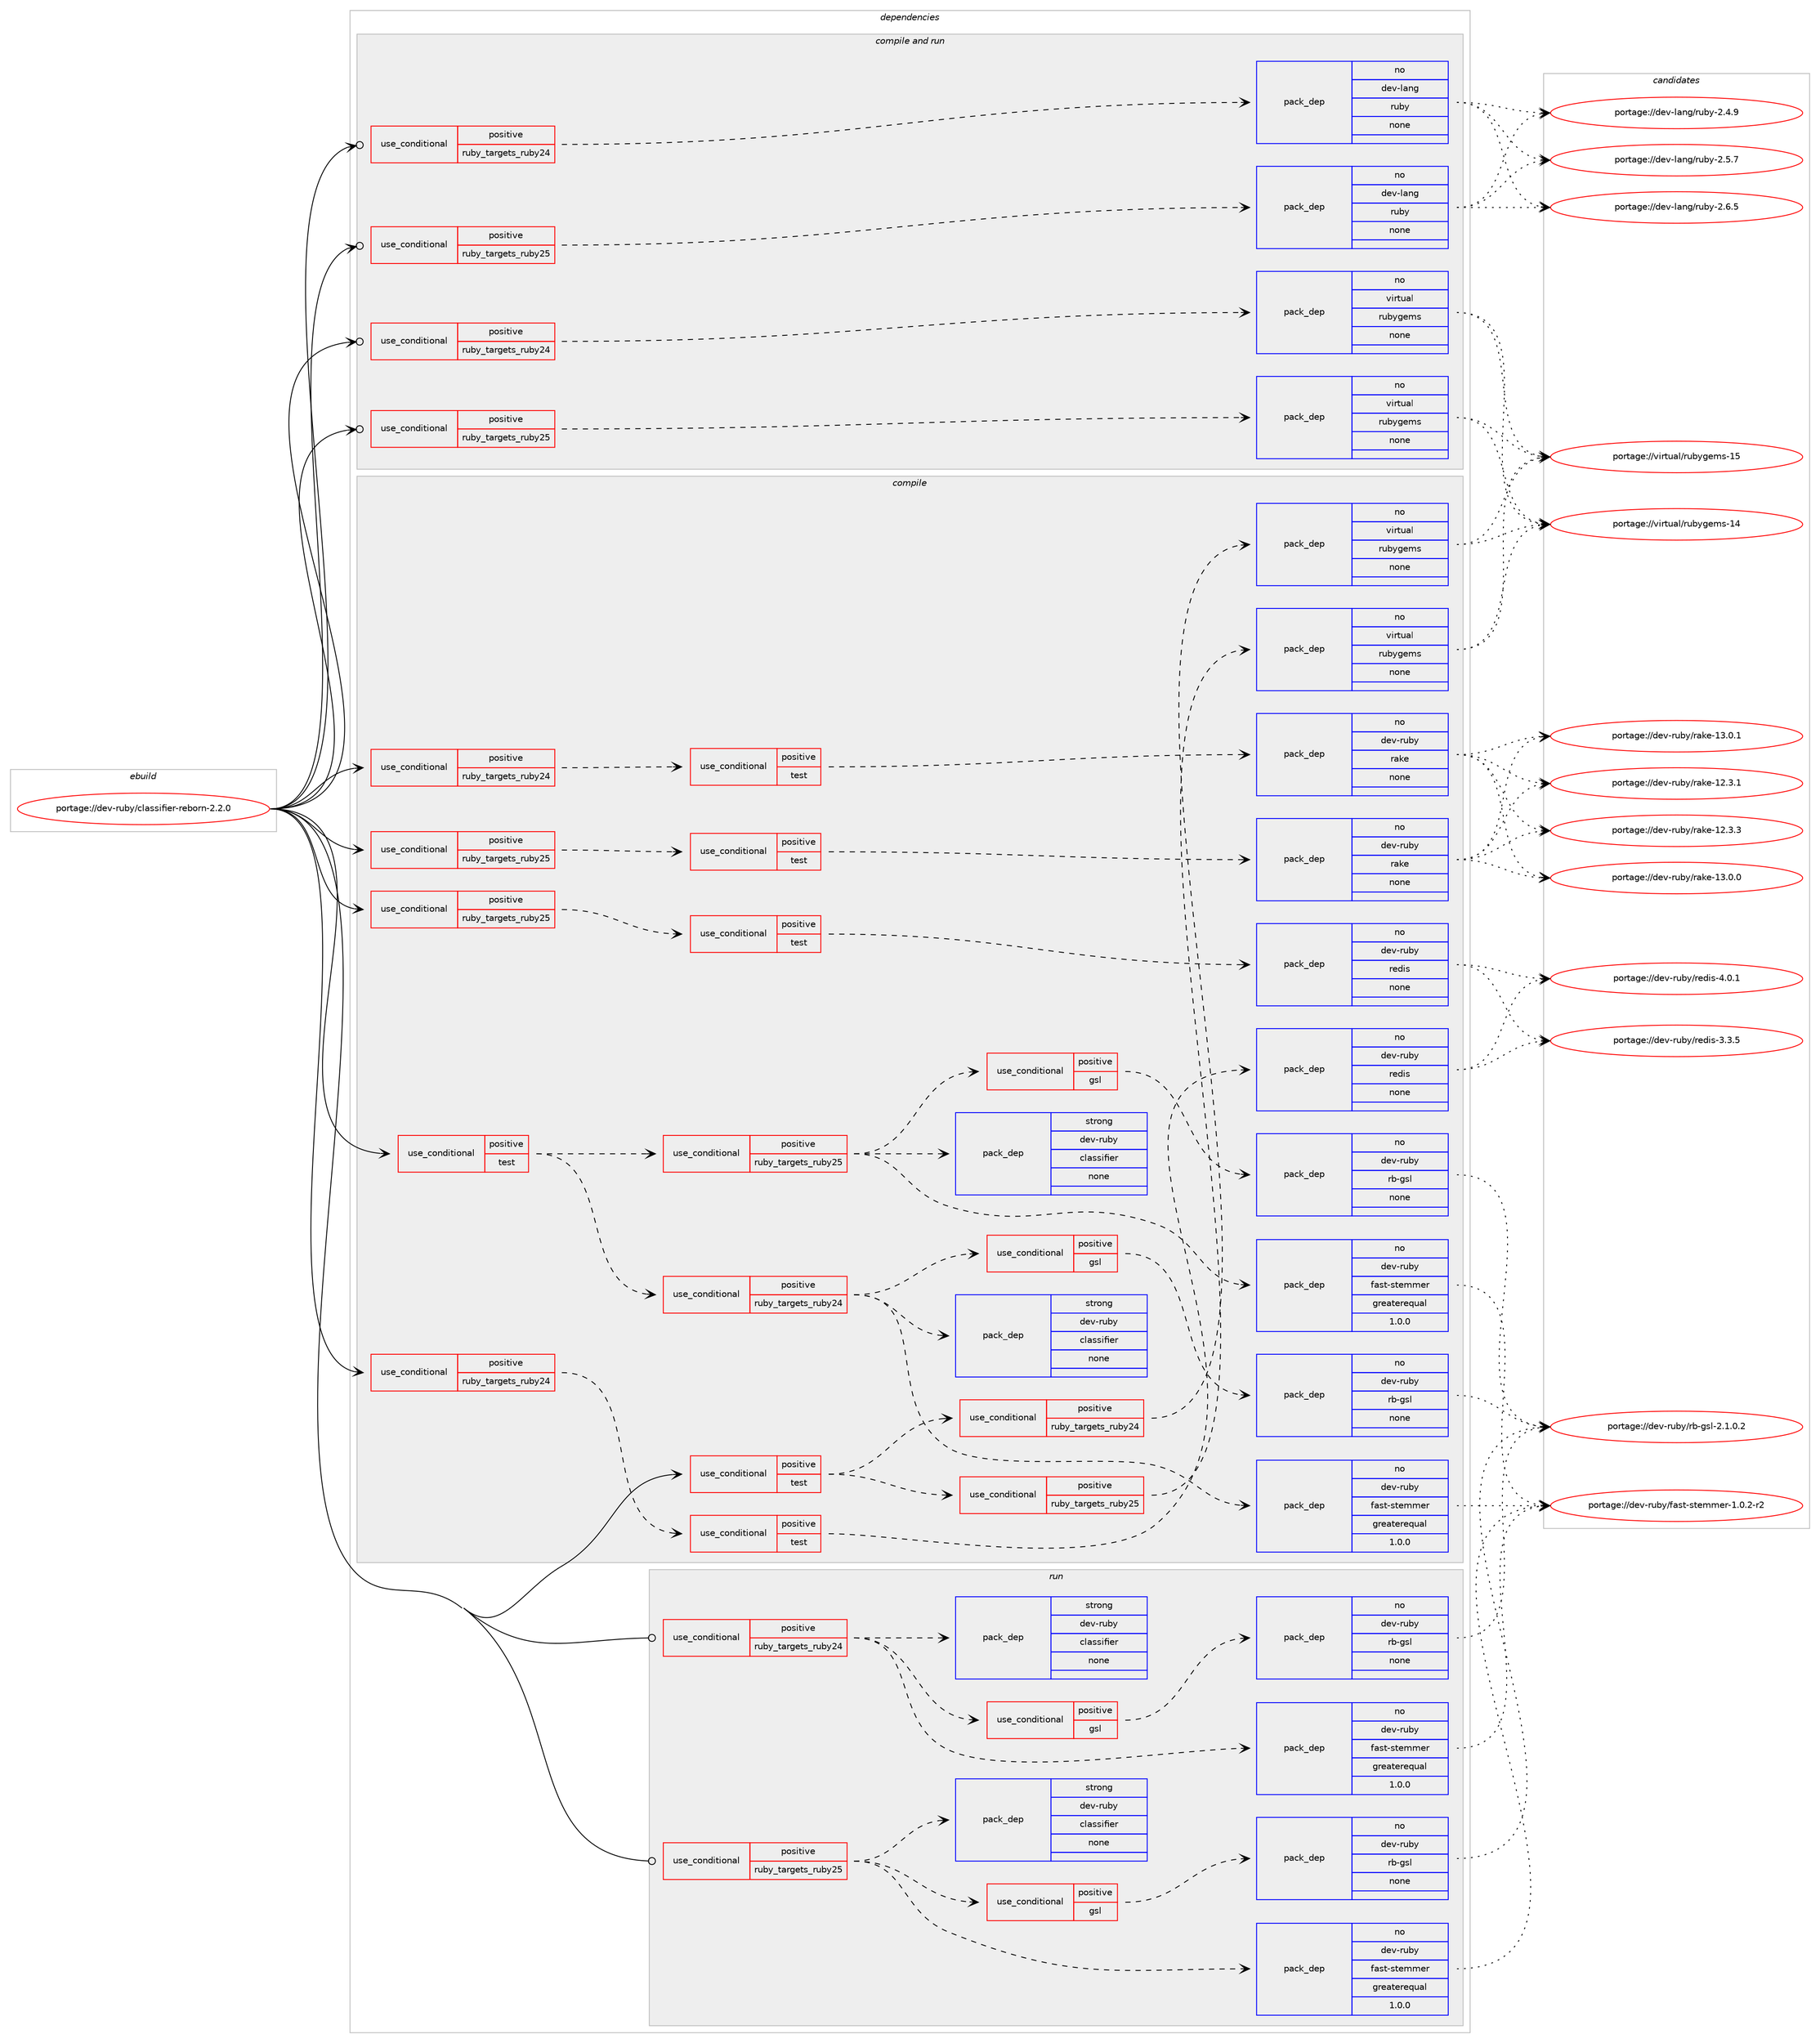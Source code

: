 digraph prolog {

# *************
# Graph options
# *************

newrank=true;
concentrate=true;
compound=true;
graph [rankdir=LR,fontname=Helvetica,fontsize=10,ranksep=1.5];#, ranksep=2.5, nodesep=0.2];
edge  [arrowhead=vee];
node  [fontname=Helvetica,fontsize=10];

# **********
# The ebuild
# **********

subgraph cluster_leftcol {
color=gray;
rank=same;
label=<<i>ebuild</i>>;
id [label="portage://dev-ruby/classifier-reborn-2.2.0", color=red, width=4, href="../dev-ruby/classifier-reborn-2.2.0.svg"];
}

# ****************
# The dependencies
# ****************

subgraph cluster_midcol {
color=gray;
label=<<i>dependencies</i>>;
subgraph cluster_compile {
fillcolor="#eeeeee";
style=filled;
label=<<i>compile</i>>;
subgraph cond49286 {
dependency215667 [label=<<TABLE BORDER="0" CELLBORDER="1" CELLSPACING="0" CELLPADDING="4"><TR><TD ROWSPAN="3" CELLPADDING="10">use_conditional</TD></TR><TR><TD>positive</TD></TR><TR><TD>ruby_targets_ruby24</TD></TR></TABLE>>, shape=none, color=red];
subgraph cond49287 {
dependency215668 [label=<<TABLE BORDER="0" CELLBORDER="1" CELLSPACING="0" CELLPADDING="4"><TR><TD ROWSPAN="3" CELLPADDING="10">use_conditional</TD></TR><TR><TD>positive</TD></TR><TR><TD>test</TD></TR></TABLE>>, shape=none, color=red];
subgraph pack162900 {
dependency215669 [label=<<TABLE BORDER="0" CELLBORDER="1" CELLSPACING="0" CELLPADDING="4" WIDTH="220"><TR><TD ROWSPAN="6" CELLPADDING="30">pack_dep</TD></TR><TR><TD WIDTH="110">no</TD></TR><TR><TD>dev-ruby</TD></TR><TR><TD>rake</TD></TR><TR><TD>none</TD></TR><TR><TD></TD></TR></TABLE>>, shape=none, color=blue];
}
dependency215668:e -> dependency215669:w [weight=20,style="dashed",arrowhead="vee"];
}
dependency215667:e -> dependency215668:w [weight=20,style="dashed",arrowhead="vee"];
}
id:e -> dependency215667:w [weight=20,style="solid",arrowhead="vee"];
subgraph cond49288 {
dependency215670 [label=<<TABLE BORDER="0" CELLBORDER="1" CELLSPACING="0" CELLPADDING="4"><TR><TD ROWSPAN="3" CELLPADDING="10">use_conditional</TD></TR><TR><TD>positive</TD></TR><TR><TD>ruby_targets_ruby24</TD></TR></TABLE>>, shape=none, color=red];
subgraph cond49289 {
dependency215671 [label=<<TABLE BORDER="0" CELLBORDER="1" CELLSPACING="0" CELLPADDING="4"><TR><TD ROWSPAN="3" CELLPADDING="10">use_conditional</TD></TR><TR><TD>positive</TD></TR><TR><TD>test</TD></TR></TABLE>>, shape=none, color=red];
subgraph pack162901 {
dependency215672 [label=<<TABLE BORDER="0" CELLBORDER="1" CELLSPACING="0" CELLPADDING="4" WIDTH="220"><TR><TD ROWSPAN="6" CELLPADDING="30">pack_dep</TD></TR><TR><TD WIDTH="110">no</TD></TR><TR><TD>dev-ruby</TD></TR><TR><TD>redis</TD></TR><TR><TD>none</TD></TR><TR><TD></TD></TR></TABLE>>, shape=none, color=blue];
}
dependency215671:e -> dependency215672:w [weight=20,style="dashed",arrowhead="vee"];
}
dependency215670:e -> dependency215671:w [weight=20,style="dashed",arrowhead="vee"];
}
id:e -> dependency215670:w [weight=20,style="solid",arrowhead="vee"];
subgraph cond49290 {
dependency215673 [label=<<TABLE BORDER="0" CELLBORDER="1" CELLSPACING="0" CELLPADDING="4"><TR><TD ROWSPAN="3" CELLPADDING="10">use_conditional</TD></TR><TR><TD>positive</TD></TR><TR><TD>ruby_targets_ruby25</TD></TR></TABLE>>, shape=none, color=red];
subgraph cond49291 {
dependency215674 [label=<<TABLE BORDER="0" CELLBORDER="1" CELLSPACING="0" CELLPADDING="4"><TR><TD ROWSPAN="3" CELLPADDING="10">use_conditional</TD></TR><TR><TD>positive</TD></TR><TR><TD>test</TD></TR></TABLE>>, shape=none, color=red];
subgraph pack162902 {
dependency215675 [label=<<TABLE BORDER="0" CELLBORDER="1" CELLSPACING="0" CELLPADDING="4" WIDTH="220"><TR><TD ROWSPAN="6" CELLPADDING="30">pack_dep</TD></TR><TR><TD WIDTH="110">no</TD></TR><TR><TD>dev-ruby</TD></TR><TR><TD>rake</TD></TR><TR><TD>none</TD></TR><TR><TD></TD></TR></TABLE>>, shape=none, color=blue];
}
dependency215674:e -> dependency215675:w [weight=20,style="dashed",arrowhead="vee"];
}
dependency215673:e -> dependency215674:w [weight=20,style="dashed",arrowhead="vee"];
}
id:e -> dependency215673:w [weight=20,style="solid",arrowhead="vee"];
subgraph cond49292 {
dependency215676 [label=<<TABLE BORDER="0" CELLBORDER="1" CELLSPACING="0" CELLPADDING="4"><TR><TD ROWSPAN="3" CELLPADDING="10">use_conditional</TD></TR><TR><TD>positive</TD></TR><TR><TD>ruby_targets_ruby25</TD></TR></TABLE>>, shape=none, color=red];
subgraph cond49293 {
dependency215677 [label=<<TABLE BORDER="0" CELLBORDER="1" CELLSPACING="0" CELLPADDING="4"><TR><TD ROWSPAN="3" CELLPADDING="10">use_conditional</TD></TR><TR><TD>positive</TD></TR><TR><TD>test</TD></TR></TABLE>>, shape=none, color=red];
subgraph pack162903 {
dependency215678 [label=<<TABLE BORDER="0" CELLBORDER="1" CELLSPACING="0" CELLPADDING="4" WIDTH="220"><TR><TD ROWSPAN="6" CELLPADDING="30">pack_dep</TD></TR><TR><TD WIDTH="110">no</TD></TR><TR><TD>dev-ruby</TD></TR><TR><TD>redis</TD></TR><TR><TD>none</TD></TR><TR><TD></TD></TR></TABLE>>, shape=none, color=blue];
}
dependency215677:e -> dependency215678:w [weight=20,style="dashed",arrowhead="vee"];
}
dependency215676:e -> dependency215677:w [weight=20,style="dashed",arrowhead="vee"];
}
id:e -> dependency215676:w [weight=20,style="solid",arrowhead="vee"];
subgraph cond49294 {
dependency215679 [label=<<TABLE BORDER="0" CELLBORDER="1" CELLSPACING="0" CELLPADDING="4"><TR><TD ROWSPAN="3" CELLPADDING="10">use_conditional</TD></TR><TR><TD>positive</TD></TR><TR><TD>test</TD></TR></TABLE>>, shape=none, color=red];
subgraph cond49295 {
dependency215680 [label=<<TABLE BORDER="0" CELLBORDER="1" CELLSPACING="0" CELLPADDING="4"><TR><TD ROWSPAN="3" CELLPADDING="10">use_conditional</TD></TR><TR><TD>positive</TD></TR><TR><TD>ruby_targets_ruby24</TD></TR></TABLE>>, shape=none, color=red];
subgraph pack162904 {
dependency215681 [label=<<TABLE BORDER="0" CELLBORDER="1" CELLSPACING="0" CELLPADDING="4" WIDTH="220"><TR><TD ROWSPAN="6" CELLPADDING="30">pack_dep</TD></TR><TR><TD WIDTH="110">no</TD></TR><TR><TD>dev-ruby</TD></TR><TR><TD>fast-stemmer</TD></TR><TR><TD>greaterequal</TD></TR><TR><TD>1.0.0</TD></TR></TABLE>>, shape=none, color=blue];
}
dependency215680:e -> dependency215681:w [weight=20,style="dashed",arrowhead="vee"];
subgraph pack162905 {
dependency215682 [label=<<TABLE BORDER="0" CELLBORDER="1" CELLSPACING="0" CELLPADDING="4" WIDTH="220"><TR><TD ROWSPAN="6" CELLPADDING="30">pack_dep</TD></TR><TR><TD WIDTH="110">strong</TD></TR><TR><TD>dev-ruby</TD></TR><TR><TD>classifier</TD></TR><TR><TD>none</TD></TR><TR><TD></TD></TR></TABLE>>, shape=none, color=blue];
}
dependency215680:e -> dependency215682:w [weight=20,style="dashed",arrowhead="vee"];
subgraph cond49296 {
dependency215683 [label=<<TABLE BORDER="0" CELLBORDER="1" CELLSPACING="0" CELLPADDING="4"><TR><TD ROWSPAN="3" CELLPADDING="10">use_conditional</TD></TR><TR><TD>positive</TD></TR><TR><TD>gsl</TD></TR></TABLE>>, shape=none, color=red];
subgraph pack162906 {
dependency215684 [label=<<TABLE BORDER="0" CELLBORDER="1" CELLSPACING="0" CELLPADDING="4" WIDTH="220"><TR><TD ROWSPAN="6" CELLPADDING="30">pack_dep</TD></TR><TR><TD WIDTH="110">no</TD></TR><TR><TD>dev-ruby</TD></TR><TR><TD>rb-gsl</TD></TR><TR><TD>none</TD></TR><TR><TD></TD></TR></TABLE>>, shape=none, color=blue];
}
dependency215683:e -> dependency215684:w [weight=20,style="dashed",arrowhead="vee"];
}
dependency215680:e -> dependency215683:w [weight=20,style="dashed",arrowhead="vee"];
}
dependency215679:e -> dependency215680:w [weight=20,style="dashed",arrowhead="vee"];
subgraph cond49297 {
dependency215685 [label=<<TABLE BORDER="0" CELLBORDER="1" CELLSPACING="0" CELLPADDING="4"><TR><TD ROWSPAN="3" CELLPADDING="10">use_conditional</TD></TR><TR><TD>positive</TD></TR><TR><TD>ruby_targets_ruby25</TD></TR></TABLE>>, shape=none, color=red];
subgraph pack162907 {
dependency215686 [label=<<TABLE BORDER="0" CELLBORDER="1" CELLSPACING="0" CELLPADDING="4" WIDTH="220"><TR><TD ROWSPAN="6" CELLPADDING="30">pack_dep</TD></TR><TR><TD WIDTH="110">no</TD></TR><TR><TD>dev-ruby</TD></TR><TR><TD>fast-stemmer</TD></TR><TR><TD>greaterequal</TD></TR><TR><TD>1.0.0</TD></TR></TABLE>>, shape=none, color=blue];
}
dependency215685:e -> dependency215686:w [weight=20,style="dashed",arrowhead="vee"];
subgraph pack162908 {
dependency215687 [label=<<TABLE BORDER="0" CELLBORDER="1" CELLSPACING="0" CELLPADDING="4" WIDTH="220"><TR><TD ROWSPAN="6" CELLPADDING="30">pack_dep</TD></TR><TR><TD WIDTH="110">strong</TD></TR><TR><TD>dev-ruby</TD></TR><TR><TD>classifier</TD></TR><TR><TD>none</TD></TR><TR><TD></TD></TR></TABLE>>, shape=none, color=blue];
}
dependency215685:e -> dependency215687:w [weight=20,style="dashed",arrowhead="vee"];
subgraph cond49298 {
dependency215688 [label=<<TABLE BORDER="0" CELLBORDER="1" CELLSPACING="0" CELLPADDING="4"><TR><TD ROWSPAN="3" CELLPADDING="10">use_conditional</TD></TR><TR><TD>positive</TD></TR><TR><TD>gsl</TD></TR></TABLE>>, shape=none, color=red];
subgraph pack162909 {
dependency215689 [label=<<TABLE BORDER="0" CELLBORDER="1" CELLSPACING="0" CELLPADDING="4" WIDTH="220"><TR><TD ROWSPAN="6" CELLPADDING="30">pack_dep</TD></TR><TR><TD WIDTH="110">no</TD></TR><TR><TD>dev-ruby</TD></TR><TR><TD>rb-gsl</TD></TR><TR><TD>none</TD></TR><TR><TD></TD></TR></TABLE>>, shape=none, color=blue];
}
dependency215688:e -> dependency215689:w [weight=20,style="dashed",arrowhead="vee"];
}
dependency215685:e -> dependency215688:w [weight=20,style="dashed",arrowhead="vee"];
}
dependency215679:e -> dependency215685:w [weight=20,style="dashed",arrowhead="vee"];
}
id:e -> dependency215679:w [weight=20,style="solid",arrowhead="vee"];
subgraph cond49299 {
dependency215690 [label=<<TABLE BORDER="0" CELLBORDER="1" CELLSPACING="0" CELLPADDING="4"><TR><TD ROWSPAN="3" CELLPADDING="10">use_conditional</TD></TR><TR><TD>positive</TD></TR><TR><TD>test</TD></TR></TABLE>>, shape=none, color=red];
subgraph cond49300 {
dependency215691 [label=<<TABLE BORDER="0" CELLBORDER="1" CELLSPACING="0" CELLPADDING="4"><TR><TD ROWSPAN="3" CELLPADDING="10">use_conditional</TD></TR><TR><TD>positive</TD></TR><TR><TD>ruby_targets_ruby24</TD></TR></TABLE>>, shape=none, color=red];
subgraph pack162910 {
dependency215692 [label=<<TABLE BORDER="0" CELLBORDER="1" CELLSPACING="0" CELLPADDING="4" WIDTH="220"><TR><TD ROWSPAN="6" CELLPADDING="30">pack_dep</TD></TR><TR><TD WIDTH="110">no</TD></TR><TR><TD>virtual</TD></TR><TR><TD>rubygems</TD></TR><TR><TD>none</TD></TR><TR><TD></TD></TR></TABLE>>, shape=none, color=blue];
}
dependency215691:e -> dependency215692:w [weight=20,style="dashed",arrowhead="vee"];
}
dependency215690:e -> dependency215691:w [weight=20,style="dashed",arrowhead="vee"];
subgraph cond49301 {
dependency215693 [label=<<TABLE BORDER="0" CELLBORDER="1" CELLSPACING="0" CELLPADDING="4"><TR><TD ROWSPAN="3" CELLPADDING="10">use_conditional</TD></TR><TR><TD>positive</TD></TR><TR><TD>ruby_targets_ruby25</TD></TR></TABLE>>, shape=none, color=red];
subgraph pack162911 {
dependency215694 [label=<<TABLE BORDER="0" CELLBORDER="1" CELLSPACING="0" CELLPADDING="4" WIDTH="220"><TR><TD ROWSPAN="6" CELLPADDING="30">pack_dep</TD></TR><TR><TD WIDTH="110">no</TD></TR><TR><TD>virtual</TD></TR><TR><TD>rubygems</TD></TR><TR><TD>none</TD></TR><TR><TD></TD></TR></TABLE>>, shape=none, color=blue];
}
dependency215693:e -> dependency215694:w [weight=20,style="dashed",arrowhead="vee"];
}
dependency215690:e -> dependency215693:w [weight=20,style="dashed",arrowhead="vee"];
}
id:e -> dependency215690:w [weight=20,style="solid",arrowhead="vee"];
}
subgraph cluster_compileandrun {
fillcolor="#eeeeee";
style=filled;
label=<<i>compile and run</i>>;
subgraph cond49302 {
dependency215695 [label=<<TABLE BORDER="0" CELLBORDER="1" CELLSPACING="0" CELLPADDING="4"><TR><TD ROWSPAN="3" CELLPADDING="10">use_conditional</TD></TR><TR><TD>positive</TD></TR><TR><TD>ruby_targets_ruby24</TD></TR></TABLE>>, shape=none, color=red];
subgraph pack162912 {
dependency215696 [label=<<TABLE BORDER="0" CELLBORDER="1" CELLSPACING="0" CELLPADDING="4" WIDTH="220"><TR><TD ROWSPAN="6" CELLPADDING="30">pack_dep</TD></TR><TR><TD WIDTH="110">no</TD></TR><TR><TD>dev-lang</TD></TR><TR><TD>ruby</TD></TR><TR><TD>none</TD></TR><TR><TD></TD></TR></TABLE>>, shape=none, color=blue];
}
dependency215695:e -> dependency215696:w [weight=20,style="dashed",arrowhead="vee"];
}
id:e -> dependency215695:w [weight=20,style="solid",arrowhead="odotvee"];
subgraph cond49303 {
dependency215697 [label=<<TABLE BORDER="0" CELLBORDER="1" CELLSPACING="0" CELLPADDING="4"><TR><TD ROWSPAN="3" CELLPADDING="10">use_conditional</TD></TR><TR><TD>positive</TD></TR><TR><TD>ruby_targets_ruby24</TD></TR></TABLE>>, shape=none, color=red];
subgraph pack162913 {
dependency215698 [label=<<TABLE BORDER="0" CELLBORDER="1" CELLSPACING="0" CELLPADDING="4" WIDTH="220"><TR><TD ROWSPAN="6" CELLPADDING="30">pack_dep</TD></TR><TR><TD WIDTH="110">no</TD></TR><TR><TD>virtual</TD></TR><TR><TD>rubygems</TD></TR><TR><TD>none</TD></TR><TR><TD></TD></TR></TABLE>>, shape=none, color=blue];
}
dependency215697:e -> dependency215698:w [weight=20,style="dashed",arrowhead="vee"];
}
id:e -> dependency215697:w [weight=20,style="solid",arrowhead="odotvee"];
subgraph cond49304 {
dependency215699 [label=<<TABLE BORDER="0" CELLBORDER="1" CELLSPACING="0" CELLPADDING="4"><TR><TD ROWSPAN="3" CELLPADDING="10">use_conditional</TD></TR><TR><TD>positive</TD></TR><TR><TD>ruby_targets_ruby25</TD></TR></TABLE>>, shape=none, color=red];
subgraph pack162914 {
dependency215700 [label=<<TABLE BORDER="0" CELLBORDER="1" CELLSPACING="0" CELLPADDING="4" WIDTH="220"><TR><TD ROWSPAN="6" CELLPADDING="30">pack_dep</TD></TR><TR><TD WIDTH="110">no</TD></TR><TR><TD>dev-lang</TD></TR><TR><TD>ruby</TD></TR><TR><TD>none</TD></TR><TR><TD></TD></TR></TABLE>>, shape=none, color=blue];
}
dependency215699:e -> dependency215700:w [weight=20,style="dashed",arrowhead="vee"];
}
id:e -> dependency215699:w [weight=20,style="solid",arrowhead="odotvee"];
subgraph cond49305 {
dependency215701 [label=<<TABLE BORDER="0" CELLBORDER="1" CELLSPACING="0" CELLPADDING="4"><TR><TD ROWSPAN="3" CELLPADDING="10">use_conditional</TD></TR><TR><TD>positive</TD></TR><TR><TD>ruby_targets_ruby25</TD></TR></TABLE>>, shape=none, color=red];
subgraph pack162915 {
dependency215702 [label=<<TABLE BORDER="0" CELLBORDER="1" CELLSPACING="0" CELLPADDING="4" WIDTH="220"><TR><TD ROWSPAN="6" CELLPADDING="30">pack_dep</TD></TR><TR><TD WIDTH="110">no</TD></TR><TR><TD>virtual</TD></TR><TR><TD>rubygems</TD></TR><TR><TD>none</TD></TR><TR><TD></TD></TR></TABLE>>, shape=none, color=blue];
}
dependency215701:e -> dependency215702:w [weight=20,style="dashed",arrowhead="vee"];
}
id:e -> dependency215701:w [weight=20,style="solid",arrowhead="odotvee"];
}
subgraph cluster_run {
fillcolor="#eeeeee";
style=filled;
label=<<i>run</i>>;
subgraph cond49306 {
dependency215703 [label=<<TABLE BORDER="0" CELLBORDER="1" CELLSPACING="0" CELLPADDING="4"><TR><TD ROWSPAN="3" CELLPADDING="10">use_conditional</TD></TR><TR><TD>positive</TD></TR><TR><TD>ruby_targets_ruby24</TD></TR></TABLE>>, shape=none, color=red];
subgraph pack162916 {
dependency215704 [label=<<TABLE BORDER="0" CELLBORDER="1" CELLSPACING="0" CELLPADDING="4" WIDTH="220"><TR><TD ROWSPAN="6" CELLPADDING="30">pack_dep</TD></TR><TR><TD WIDTH="110">no</TD></TR><TR><TD>dev-ruby</TD></TR><TR><TD>fast-stemmer</TD></TR><TR><TD>greaterequal</TD></TR><TR><TD>1.0.0</TD></TR></TABLE>>, shape=none, color=blue];
}
dependency215703:e -> dependency215704:w [weight=20,style="dashed",arrowhead="vee"];
subgraph pack162917 {
dependency215705 [label=<<TABLE BORDER="0" CELLBORDER="1" CELLSPACING="0" CELLPADDING="4" WIDTH="220"><TR><TD ROWSPAN="6" CELLPADDING="30">pack_dep</TD></TR><TR><TD WIDTH="110">strong</TD></TR><TR><TD>dev-ruby</TD></TR><TR><TD>classifier</TD></TR><TR><TD>none</TD></TR><TR><TD></TD></TR></TABLE>>, shape=none, color=blue];
}
dependency215703:e -> dependency215705:w [weight=20,style="dashed",arrowhead="vee"];
subgraph cond49307 {
dependency215706 [label=<<TABLE BORDER="0" CELLBORDER="1" CELLSPACING="0" CELLPADDING="4"><TR><TD ROWSPAN="3" CELLPADDING="10">use_conditional</TD></TR><TR><TD>positive</TD></TR><TR><TD>gsl</TD></TR></TABLE>>, shape=none, color=red];
subgraph pack162918 {
dependency215707 [label=<<TABLE BORDER="0" CELLBORDER="1" CELLSPACING="0" CELLPADDING="4" WIDTH="220"><TR><TD ROWSPAN="6" CELLPADDING="30">pack_dep</TD></TR><TR><TD WIDTH="110">no</TD></TR><TR><TD>dev-ruby</TD></TR><TR><TD>rb-gsl</TD></TR><TR><TD>none</TD></TR><TR><TD></TD></TR></TABLE>>, shape=none, color=blue];
}
dependency215706:e -> dependency215707:w [weight=20,style="dashed",arrowhead="vee"];
}
dependency215703:e -> dependency215706:w [weight=20,style="dashed",arrowhead="vee"];
}
id:e -> dependency215703:w [weight=20,style="solid",arrowhead="odot"];
subgraph cond49308 {
dependency215708 [label=<<TABLE BORDER="0" CELLBORDER="1" CELLSPACING="0" CELLPADDING="4"><TR><TD ROWSPAN="3" CELLPADDING="10">use_conditional</TD></TR><TR><TD>positive</TD></TR><TR><TD>ruby_targets_ruby25</TD></TR></TABLE>>, shape=none, color=red];
subgraph pack162919 {
dependency215709 [label=<<TABLE BORDER="0" CELLBORDER="1" CELLSPACING="0" CELLPADDING="4" WIDTH="220"><TR><TD ROWSPAN="6" CELLPADDING="30">pack_dep</TD></TR><TR><TD WIDTH="110">no</TD></TR><TR><TD>dev-ruby</TD></TR><TR><TD>fast-stemmer</TD></TR><TR><TD>greaterequal</TD></TR><TR><TD>1.0.0</TD></TR></TABLE>>, shape=none, color=blue];
}
dependency215708:e -> dependency215709:w [weight=20,style="dashed",arrowhead="vee"];
subgraph pack162920 {
dependency215710 [label=<<TABLE BORDER="0" CELLBORDER="1" CELLSPACING="0" CELLPADDING="4" WIDTH="220"><TR><TD ROWSPAN="6" CELLPADDING="30">pack_dep</TD></TR><TR><TD WIDTH="110">strong</TD></TR><TR><TD>dev-ruby</TD></TR><TR><TD>classifier</TD></TR><TR><TD>none</TD></TR><TR><TD></TD></TR></TABLE>>, shape=none, color=blue];
}
dependency215708:e -> dependency215710:w [weight=20,style="dashed",arrowhead="vee"];
subgraph cond49309 {
dependency215711 [label=<<TABLE BORDER="0" CELLBORDER="1" CELLSPACING="0" CELLPADDING="4"><TR><TD ROWSPAN="3" CELLPADDING="10">use_conditional</TD></TR><TR><TD>positive</TD></TR><TR><TD>gsl</TD></TR></TABLE>>, shape=none, color=red];
subgraph pack162921 {
dependency215712 [label=<<TABLE BORDER="0" CELLBORDER="1" CELLSPACING="0" CELLPADDING="4" WIDTH="220"><TR><TD ROWSPAN="6" CELLPADDING="30">pack_dep</TD></TR><TR><TD WIDTH="110">no</TD></TR><TR><TD>dev-ruby</TD></TR><TR><TD>rb-gsl</TD></TR><TR><TD>none</TD></TR><TR><TD></TD></TR></TABLE>>, shape=none, color=blue];
}
dependency215711:e -> dependency215712:w [weight=20,style="dashed",arrowhead="vee"];
}
dependency215708:e -> dependency215711:w [weight=20,style="dashed",arrowhead="vee"];
}
id:e -> dependency215708:w [weight=20,style="solid",arrowhead="odot"];
}
}

# **************
# The candidates
# **************

subgraph cluster_choices {
rank=same;
color=gray;
label=<<i>candidates</i>>;

subgraph choice162900 {
color=black;
nodesep=1;
choiceportage1001011184511411798121471149710710145495046514649 [label="portage://dev-ruby/rake-12.3.1", color=red, width=4,href="../dev-ruby/rake-12.3.1.svg"];
choiceportage1001011184511411798121471149710710145495046514651 [label="portage://dev-ruby/rake-12.3.3", color=red, width=4,href="../dev-ruby/rake-12.3.3.svg"];
choiceportage1001011184511411798121471149710710145495146484648 [label="portage://dev-ruby/rake-13.0.0", color=red, width=4,href="../dev-ruby/rake-13.0.0.svg"];
choiceportage1001011184511411798121471149710710145495146484649 [label="portage://dev-ruby/rake-13.0.1", color=red, width=4,href="../dev-ruby/rake-13.0.1.svg"];
dependency215669:e -> choiceportage1001011184511411798121471149710710145495046514649:w [style=dotted,weight="100"];
dependency215669:e -> choiceportage1001011184511411798121471149710710145495046514651:w [style=dotted,weight="100"];
dependency215669:e -> choiceportage1001011184511411798121471149710710145495146484648:w [style=dotted,weight="100"];
dependency215669:e -> choiceportage1001011184511411798121471149710710145495146484649:w [style=dotted,weight="100"];
}
subgraph choice162901 {
color=black;
nodesep=1;
choiceportage100101118451141179812147114101100105115455146514653 [label="portage://dev-ruby/redis-3.3.5", color=red, width=4,href="../dev-ruby/redis-3.3.5.svg"];
choiceportage100101118451141179812147114101100105115455246484649 [label="portage://dev-ruby/redis-4.0.1", color=red, width=4,href="../dev-ruby/redis-4.0.1.svg"];
dependency215672:e -> choiceportage100101118451141179812147114101100105115455146514653:w [style=dotted,weight="100"];
dependency215672:e -> choiceportage100101118451141179812147114101100105115455246484649:w [style=dotted,weight="100"];
}
subgraph choice162902 {
color=black;
nodesep=1;
choiceportage1001011184511411798121471149710710145495046514649 [label="portage://dev-ruby/rake-12.3.1", color=red, width=4,href="../dev-ruby/rake-12.3.1.svg"];
choiceportage1001011184511411798121471149710710145495046514651 [label="portage://dev-ruby/rake-12.3.3", color=red, width=4,href="../dev-ruby/rake-12.3.3.svg"];
choiceportage1001011184511411798121471149710710145495146484648 [label="portage://dev-ruby/rake-13.0.0", color=red, width=4,href="../dev-ruby/rake-13.0.0.svg"];
choiceportage1001011184511411798121471149710710145495146484649 [label="portage://dev-ruby/rake-13.0.1", color=red, width=4,href="../dev-ruby/rake-13.0.1.svg"];
dependency215675:e -> choiceportage1001011184511411798121471149710710145495046514649:w [style=dotted,weight="100"];
dependency215675:e -> choiceportage1001011184511411798121471149710710145495046514651:w [style=dotted,weight="100"];
dependency215675:e -> choiceportage1001011184511411798121471149710710145495146484648:w [style=dotted,weight="100"];
dependency215675:e -> choiceportage1001011184511411798121471149710710145495146484649:w [style=dotted,weight="100"];
}
subgraph choice162903 {
color=black;
nodesep=1;
choiceportage100101118451141179812147114101100105115455146514653 [label="portage://dev-ruby/redis-3.3.5", color=red, width=4,href="../dev-ruby/redis-3.3.5.svg"];
choiceportage100101118451141179812147114101100105115455246484649 [label="portage://dev-ruby/redis-4.0.1", color=red, width=4,href="../dev-ruby/redis-4.0.1.svg"];
dependency215678:e -> choiceportage100101118451141179812147114101100105115455146514653:w [style=dotted,weight="100"];
dependency215678:e -> choiceportage100101118451141179812147114101100105115455246484649:w [style=dotted,weight="100"];
}
subgraph choice162904 {
color=black;
nodesep=1;
choiceportage10010111845114117981214710297115116451151161011091091011144549464846504511450 [label="portage://dev-ruby/fast-stemmer-1.0.2-r2", color=red, width=4,href="../dev-ruby/fast-stemmer-1.0.2-r2.svg"];
dependency215681:e -> choiceportage10010111845114117981214710297115116451151161011091091011144549464846504511450:w [style=dotted,weight="100"];
}
subgraph choice162905 {
color=black;
nodesep=1;
}
subgraph choice162906 {
color=black;
nodesep=1;
choiceportage10010111845114117981214711498451031151084550464946484650 [label="portage://dev-ruby/rb-gsl-2.1.0.2", color=red, width=4,href="../dev-ruby/rb-gsl-2.1.0.2.svg"];
dependency215684:e -> choiceportage10010111845114117981214711498451031151084550464946484650:w [style=dotted,weight="100"];
}
subgraph choice162907 {
color=black;
nodesep=1;
choiceportage10010111845114117981214710297115116451151161011091091011144549464846504511450 [label="portage://dev-ruby/fast-stemmer-1.0.2-r2", color=red, width=4,href="../dev-ruby/fast-stemmer-1.0.2-r2.svg"];
dependency215686:e -> choiceportage10010111845114117981214710297115116451151161011091091011144549464846504511450:w [style=dotted,weight="100"];
}
subgraph choice162908 {
color=black;
nodesep=1;
}
subgraph choice162909 {
color=black;
nodesep=1;
choiceportage10010111845114117981214711498451031151084550464946484650 [label="portage://dev-ruby/rb-gsl-2.1.0.2", color=red, width=4,href="../dev-ruby/rb-gsl-2.1.0.2.svg"];
dependency215689:e -> choiceportage10010111845114117981214711498451031151084550464946484650:w [style=dotted,weight="100"];
}
subgraph choice162910 {
color=black;
nodesep=1;
choiceportage118105114116117971084711411798121103101109115454952 [label="portage://virtual/rubygems-14", color=red, width=4,href="../virtual/rubygems-14.svg"];
choiceportage118105114116117971084711411798121103101109115454953 [label="portage://virtual/rubygems-15", color=red, width=4,href="../virtual/rubygems-15.svg"];
dependency215692:e -> choiceportage118105114116117971084711411798121103101109115454952:w [style=dotted,weight="100"];
dependency215692:e -> choiceportage118105114116117971084711411798121103101109115454953:w [style=dotted,weight="100"];
}
subgraph choice162911 {
color=black;
nodesep=1;
choiceportage118105114116117971084711411798121103101109115454952 [label="portage://virtual/rubygems-14", color=red, width=4,href="../virtual/rubygems-14.svg"];
choiceportage118105114116117971084711411798121103101109115454953 [label="portage://virtual/rubygems-15", color=red, width=4,href="../virtual/rubygems-15.svg"];
dependency215694:e -> choiceportage118105114116117971084711411798121103101109115454952:w [style=dotted,weight="100"];
dependency215694:e -> choiceportage118105114116117971084711411798121103101109115454953:w [style=dotted,weight="100"];
}
subgraph choice162912 {
color=black;
nodesep=1;
choiceportage10010111845108971101034711411798121455046524657 [label="portage://dev-lang/ruby-2.4.9", color=red, width=4,href="../dev-lang/ruby-2.4.9.svg"];
choiceportage10010111845108971101034711411798121455046534655 [label="portage://dev-lang/ruby-2.5.7", color=red, width=4,href="../dev-lang/ruby-2.5.7.svg"];
choiceportage10010111845108971101034711411798121455046544653 [label="portage://dev-lang/ruby-2.6.5", color=red, width=4,href="../dev-lang/ruby-2.6.5.svg"];
dependency215696:e -> choiceportage10010111845108971101034711411798121455046524657:w [style=dotted,weight="100"];
dependency215696:e -> choiceportage10010111845108971101034711411798121455046534655:w [style=dotted,weight="100"];
dependency215696:e -> choiceportage10010111845108971101034711411798121455046544653:w [style=dotted,weight="100"];
}
subgraph choice162913 {
color=black;
nodesep=1;
choiceportage118105114116117971084711411798121103101109115454952 [label="portage://virtual/rubygems-14", color=red, width=4,href="../virtual/rubygems-14.svg"];
choiceportage118105114116117971084711411798121103101109115454953 [label="portage://virtual/rubygems-15", color=red, width=4,href="../virtual/rubygems-15.svg"];
dependency215698:e -> choiceportage118105114116117971084711411798121103101109115454952:w [style=dotted,weight="100"];
dependency215698:e -> choiceportage118105114116117971084711411798121103101109115454953:w [style=dotted,weight="100"];
}
subgraph choice162914 {
color=black;
nodesep=1;
choiceportage10010111845108971101034711411798121455046524657 [label="portage://dev-lang/ruby-2.4.9", color=red, width=4,href="../dev-lang/ruby-2.4.9.svg"];
choiceportage10010111845108971101034711411798121455046534655 [label="portage://dev-lang/ruby-2.5.7", color=red, width=4,href="../dev-lang/ruby-2.5.7.svg"];
choiceportage10010111845108971101034711411798121455046544653 [label="portage://dev-lang/ruby-2.6.5", color=red, width=4,href="../dev-lang/ruby-2.6.5.svg"];
dependency215700:e -> choiceportage10010111845108971101034711411798121455046524657:w [style=dotted,weight="100"];
dependency215700:e -> choiceportage10010111845108971101034711411798121455046534655:w [style=dotted,weight="100"];
dependency215700:e -> choiceportage10010111845108971101034711411798121455046544653:w [style=dotted,weight="100"];
}
subgraph choice162915 {
color=black;
nodesep=1;
choiceportage118105114116117971084711411798121103101109115454952 [label="portage://virtual/rubygems-14", color=red, width=4,href="../virtual/rubygems-14.svg"];
choiceportage118105114116117971084711411798121103101109115454953 [label="portage://virtual/rubygems-15", color=red, width=4,href="../virtual/rubygems-15.svg"];
dependency215702:e -> choiceportage118105114116117971084711411798121103101109115454952:w [style=dotted,weight="100"];
dependency215702:e -> choiceportage118105114116117971084711411798121103101109115454953:w [style=dotted,weight="100"];
}
subgraph choice162916 {
color=black;
nodesep=1;
choiceportage10010111845114117981214710297115116451151161011091091011144549464846504511450 [label="portage://dev-ruby/fast-stemmer-1.0.2-r2", color=red, width=4,href="../dev-ruby/fast-stemmer-1.0.2-r2.svg"];
dependency215704:e -> choiceportage10010111845114117981214710297115116451151161011091091011144549464846504511450:w [style=dotted,weight="100"];
}
subgraph choice162917 {
color=black;
nodesep=1;
}
subgraph choice162918 {
color=black;
nodesep=1;
choiceportage10010111845114117981214711498451031151084550464946484650 [label="portage://dev-ruby/rb-gsl-2.1.0.2", color=red, width=4,href="../dev-ruby/rb-gsl-2.1.0.2.svg"];
dependency215707:e -> choiceportage10010111845114117981214711498451031151084550464946484650:w [style=dotted,weight="100"];
}
subgraph choice162919 {
color=black;
nodesep=1;
choiceportage10010111845114117981214710297115116451151161011091091011144549464846504511450 [label="portage://dev-ruby/fast-stemmer-1.0.2-r2", color=red, width=4,href="../dev-ruby/fast-stemmer-1.0.2-r2.svg"];
dependency215709:e -> choiceportage10010111845114117981214710297115116451151161011091091011144549464846504511450:w [style=dotted,weight="100"];
}
subgraph choice162920 {
color=black;
nodesep=1;
}
subgraph choice162921 {
color=black;
nodesep=1;
choiceportage10010111845114117981214711498451031151084550464946484650 [label="portage://dev-ruby/rb-gsl-2.1.0.2", color=red, width=4,href="../dev-ruby/rb-gsl-2.1.0.2.svg"];
dependency215712:e -> choiceportage10010111845114117981214711498451031151084550464946484650:w [style=dotted,weight="100"];
}
}

}
